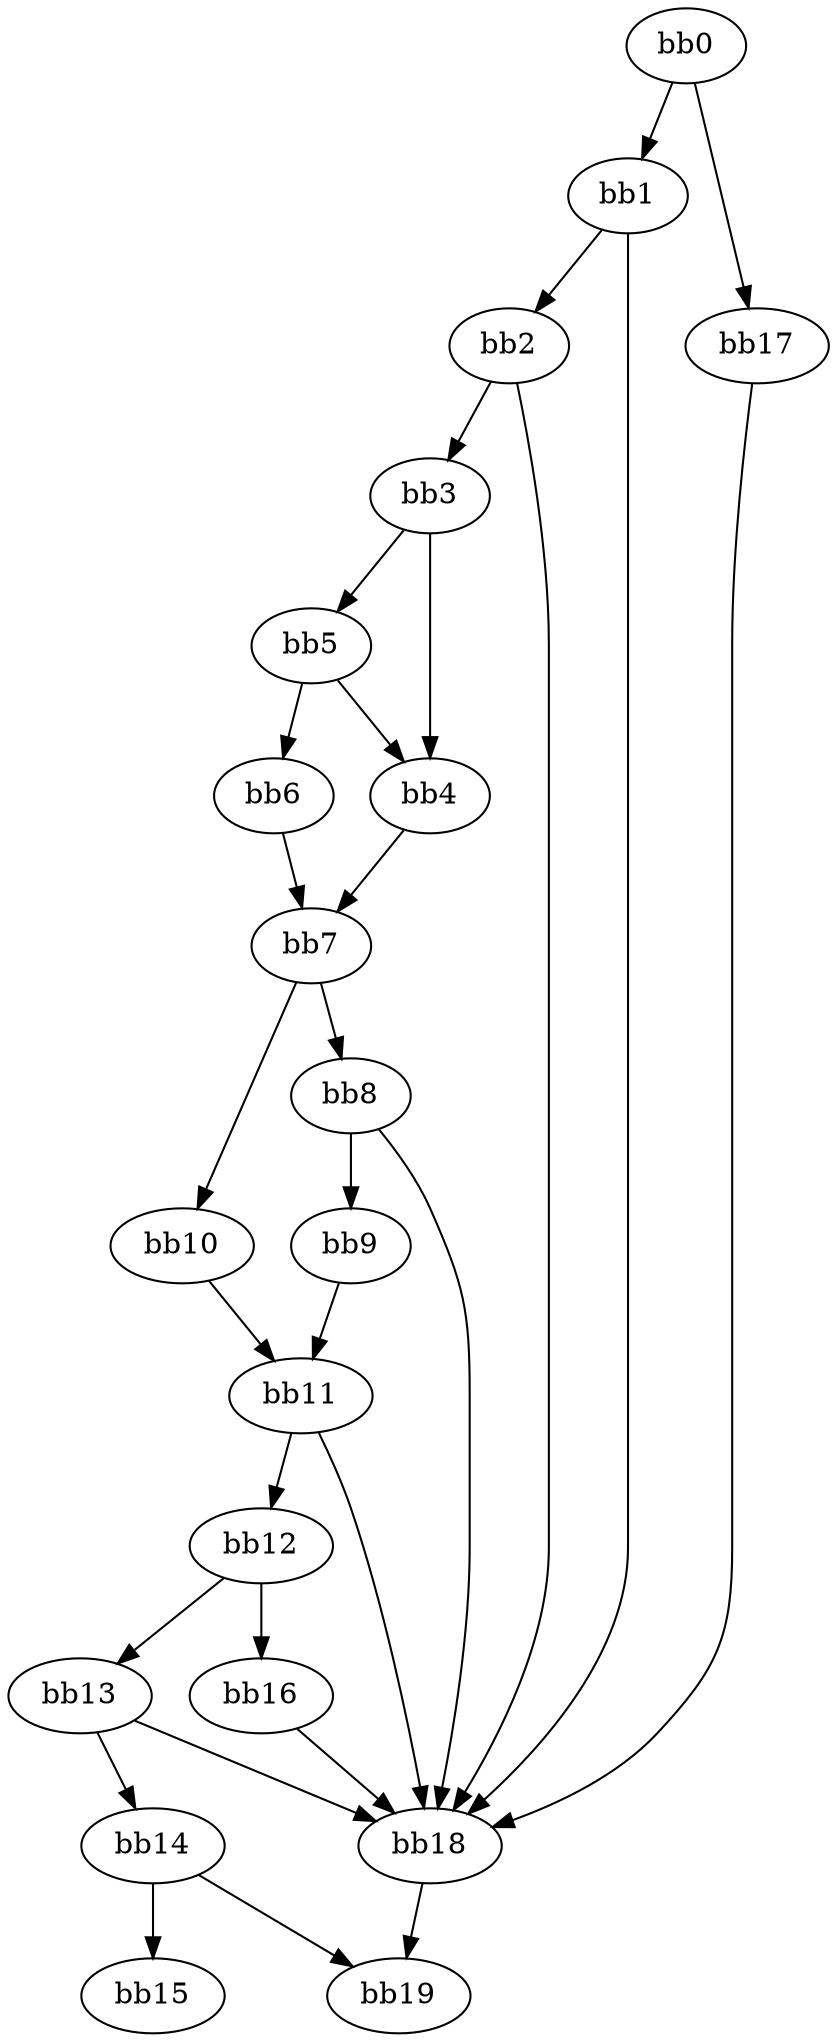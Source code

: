 digraph {
    0 [ label = "bb0\l" ]
    1 [ label = "bb1\l" ]
    2 [ label = "bb2\l" ]
    3 [ label = "bb3\l" ]
    4 [ label = "bb4\l" ]
    5 [ label = "bb5\l" ]
    6 [ label = "bb6\l" ]
    7 [ label = "bb7\l" ]
    8 [ label = "bb8\l" ]
    9 [ label = "bb9\l" ]
    10 [ label = "bb10\l" ]
    11 [ label = "bb11\l" ]
    12 [ label = "bb12\l" ]
    13 [ label = "bb13\l" ]
    14 [ label = "bb14\l" ]
    15 [ label = "bb15\l" ]
    16 [ label = "bb16\l" ]
    17 [ label = "bb17\l" ]
    18 [ label = "bb18\l" ]
    19 [ label = "bb19\l" ]
    0 -> 1 [ ]
    0 -> 17 [ ]
    1 -> 2 [ ]
    1 -> 18 [ ]
    2 -> 3 [ ]
    2 -> 18 [ ]
    3 -> 4 [ ]
    3 -> 5 [ ]
    4 -> 7 [ ]
    5 -> 4 [ ]
    5 -> 6 [ ]
    6 -> 7 [ ]
    7 -> 8 [ ]
    7 -> 10 [ ]
    8 -> 9 [ ]
    8 -> 18 [ ]
    9 -> 11 [ ]
    10 -> 11 [ ]
    11 -> 12 [ ]
    11 -> 18 [ ]
    12 -> 13 [ ]
    12 -> 16 [ ]
    13 -> 14 [ ]
    13 -> 18 [ ]
    14 -> 15 [ ]
    14 -> 19 [ ]
    16 -> 18 [ ]
    17 -> 18 [ ]
    18 -> 19 [ ]
}

